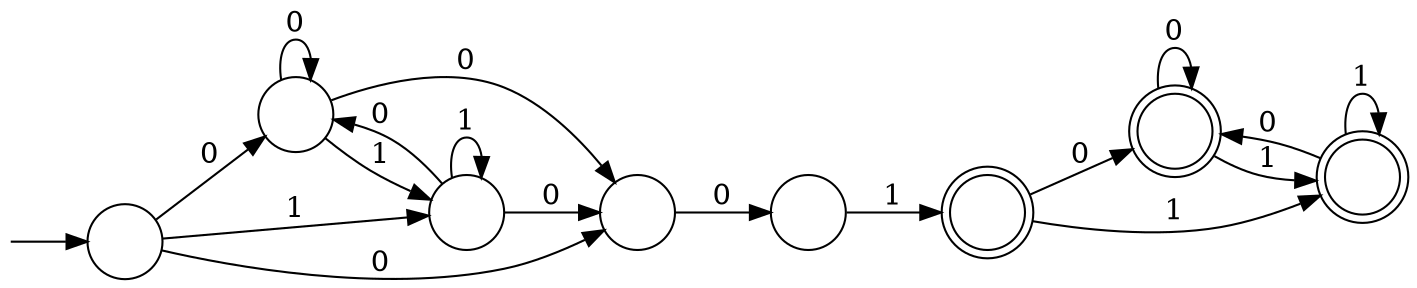digraph G {
  rankdir=LR;
  n__ [label="" shape=none width=.0];
  0 [shape=circle label=""]
  1 [shape=circle label=""]
  2 [shape=circle label=""]
  3 [shape=circle label=""]
  4 [shape=circle label=""]
  5 [shape=doublecircle label=""]
  6 [shape=doublecircle label=""]
  7 [shape=doublecircle label=""]
  n__ -> 0;
  0 -> 1 [label="0"]
  0 -> 3 [label="0"]
  0 -> 2 [label="1"]
  1 -> 1 [label="0"]
  1 -> 3 [label="0"]
  1 -> 2 [label="1"]
  2 -> 1 [label="0"]
  2 -> 3 [label="0"]
  2 -> 2 [label="1"]
  3 -> 4 [label="0"]
  4 -> 5 [label="1"]
  5 -> 6 [label="0"]
  5 -> 7 [label="1"]
  6 -> 6 [label="0"]
  6 -> 7 [label="1"]
  7 -> 6 [label="0"]
  7 -> 7 [label="1"]
}
